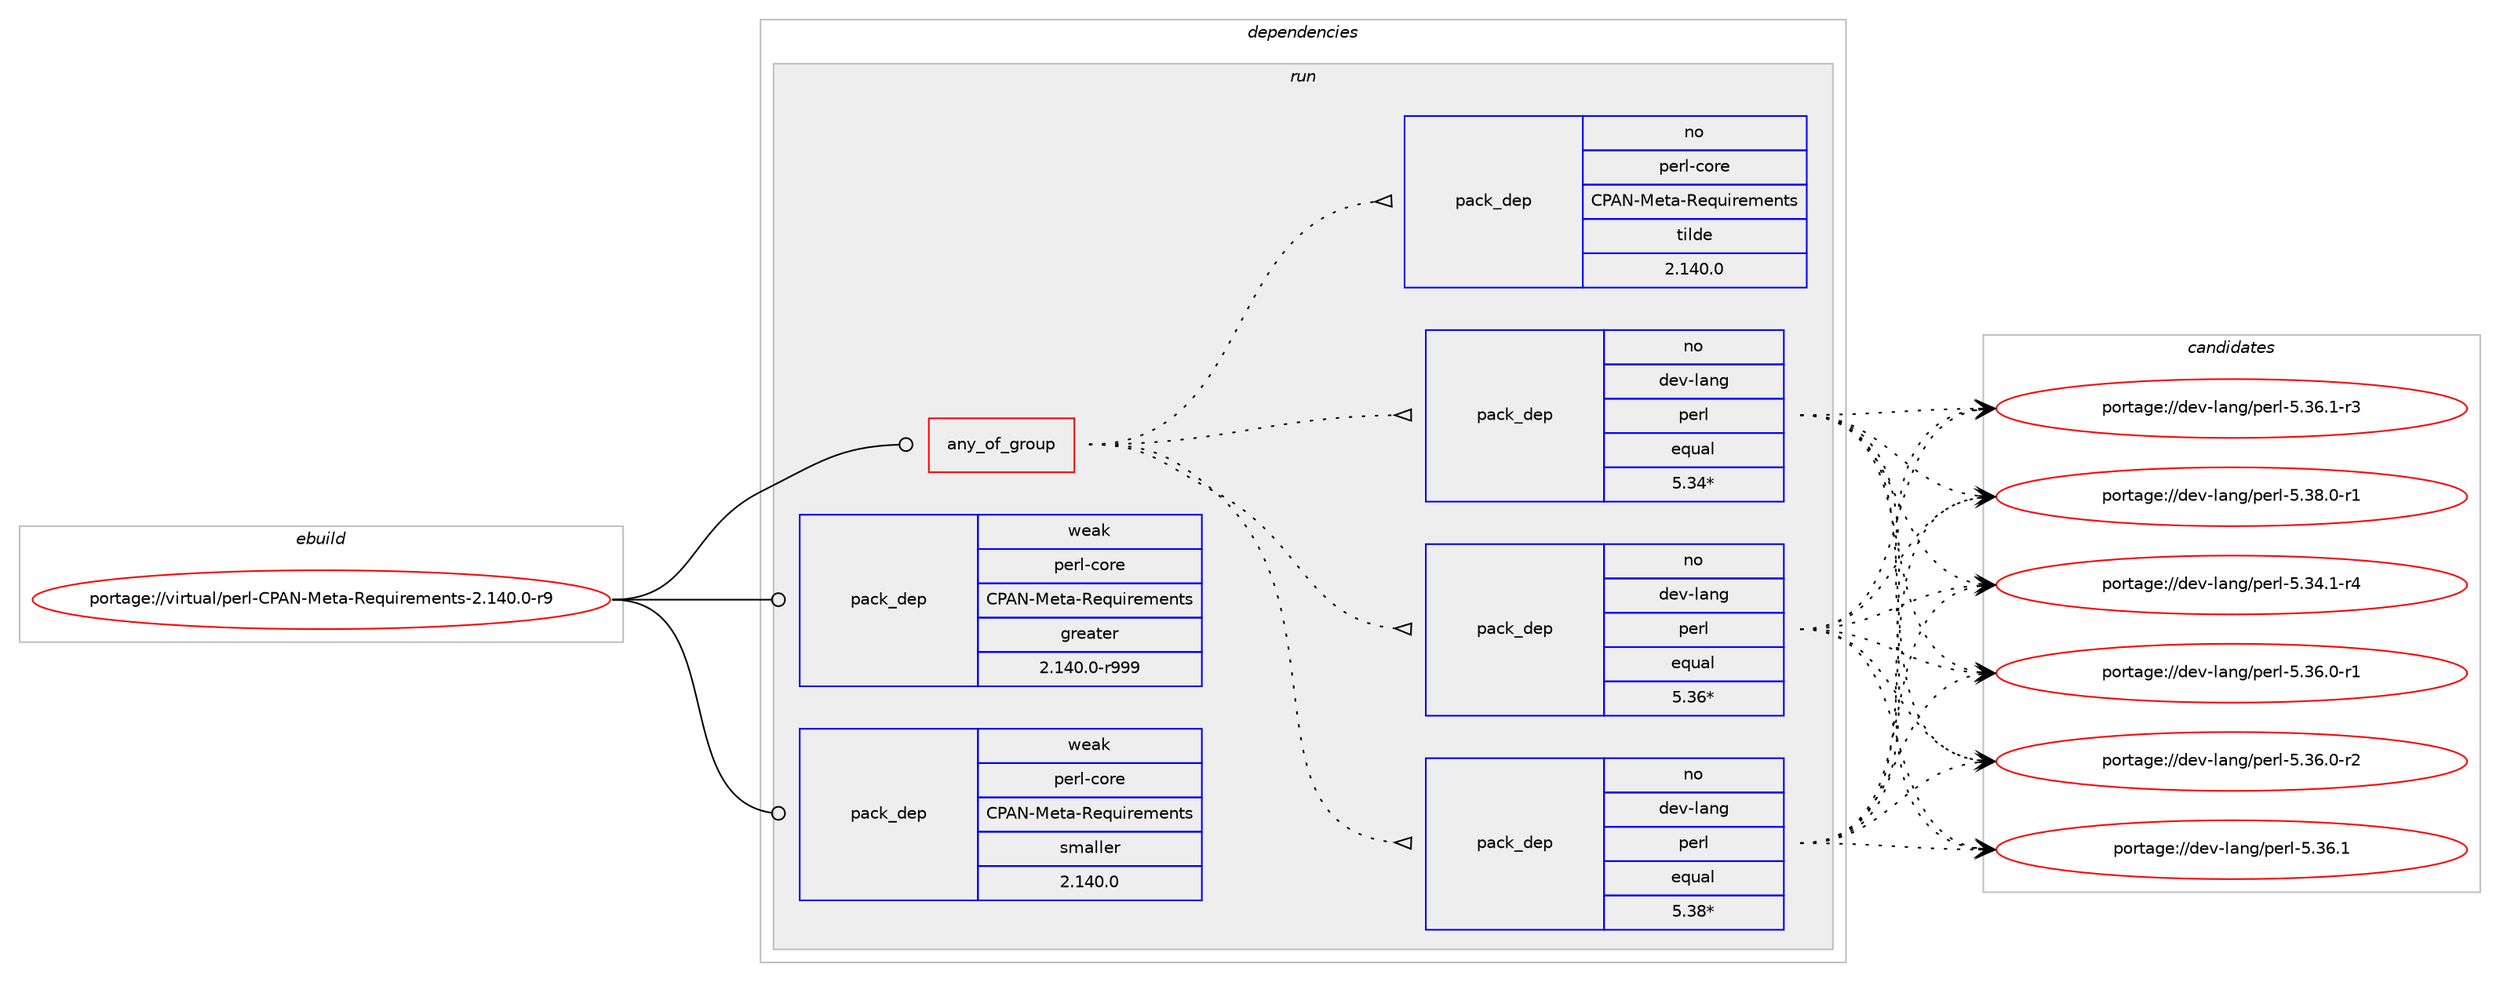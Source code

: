 digraph prolog {

# *************
# Graph options
# *************

newrank=true;
concentrate=true;
compound=true;
graph [rankdir=LR,fontname=Helvetica,fontsize=10,ranksep=1.5];#, ranksep=2.5, nodesep=0.2];
edge  [arrowhead=vee];
node  [fontname=Helvetica,fontsize=10];

# **********
# The ebuild
# **********

subgraph cluster_leftcol {
color=gray;
rank=same;
label=<<i>ebuild</i>>;
id [label="portage://virtual/perl-CPAN-Meta-Requirements-2.140.0-r9", color=red, width=4, href="../virtual/perl-CPAN-Meta-Requirements-2.140.0-r9.svg"];
}

# ****************
# The dependencies
# ****************

subgraph cluster_midcol {
color=gray;
label=<<i>dependencies</i>>;
subgraph cluster_compile {
fillcolor="#eeeeee";
style=filled;
label=<<i>compile</i>>;
}
subgraph cluster_compileandrun {
fillcolor="#eeeeee";
style=filled;
label=<<i>compile and run</i>>;
}
subgraph cluster_run {
fillcolor="#eeeeee";
style=filled;
label=<<i>run</i>>;
subgraph any39 {
dependency2215 [label=<<TABLE BORDER="0" CELLBORDER="1" CELLSPACING="0" CELLPADDING="4"><TR><TD CELLPADDING="10">any_of_group</TD></TR></TABLE>>, shape=none, color=red];subgraph pack998 {
dependency2216 [label=<<TABLE BORDER="0" CELLBORDER="1" CELLSPACING="0" CELLPADDING="4" WIDTH="220"><TR><TD ROWSPAN="6" CELLPADDING="30">pack_dep</TD></TR><TR><TD WIDTH="110">no</TD></TR><TR><TD>dev-lang</TD></TR><TR><TD>perl</TD></TR><TR><TD>equal</TD></TR><TR><TD>5.38*</TD></TR></TABLE>>, shape=none, color=blue];
}
dependency2215:e -> dependency2216:w [weight=20,style="dotted",arrowhead="oinv"];
subgraph pack999 {
dependency2217 [label=<<TABLE BORDER="0" CELLBORDER="1" CELLSPACING="0" CELLPADDING="4" WIDTH="220"><TR><TD ROWSPAN="6" CELLPADDING="30">pack_dep</TD></TR><TR><TD WIDTH="110">no</TD></TR><TR><TD>dev-lang</TD></TR><TR><TD>perl</TD></TR><TR><TD>equal</TD></TR><TR><TD>5.36*</TD></TR></TABLE>>, shape=none, color=blue];
}
dependency2215:e -> dependency2217:w [weight=20,style="dotted",arrowhead="oinv"];
subgraph pack1000 {
dependency2218 [label=<<TABLE BORDER="0" CELLBORDER="1" CELLSPACING="0" CELLPADDING="4" WIDTH="220"><TR><TD ROWSPAN="6" CELLPADDING="30">pack_dep</TD></TR><TR><TD WIDTH="110">no</TD></TR><TR><TD>dev-lang</TD></TR><TR><TD>perl</TD></TR><TR><TD>equal</TD></TR><TR><TD>5.34*</TD></TR></TABLE>>, shape=none, color=blue];
}
dependency2215:e -> dependency2218:w [weight=20,style="dotted",arrowhead="oinv"];
subgraph pack1001 {
dependency2219 [label=<<TABLE BORDER="0" CELLBORDER="1" CELLSPACING="0" CELLPADDING="4" WIDTH="220"><TR><TD ROWSPAN="6" CELLPADDING="30">pack_dep</TD></TR><TR><TD WIDTH="110">no</TD></TR><TR><TD>perl-core</TD></TR><TR><TD>CPAN-Meta-Requirements</TD></TR><TR><TD>tilde</TD></TR><TR><TD>2.140.0</TD></TR></TABLE>>, shape=none, color=blue];
}
dependency2215:e -> dependency2219:w [weight=20,style="dotted",arrowhead="oinv"];
}
id:e -> dependency2215:w [weight=20,style="solid",arrowhead="odot"];
# *** BEGIN UNKNOWN DEPENDENCY TYPE (TODO) ***
# id -> package_dependency(portage://virtual/perl-CPAN-Meta-Requirements-2.140.0-r9,run,no,dev-lang,perl,none,[,,],any_same_slot,[])
# *** END UNKNOWN DEPENDENCY TYPE (TODO) ***

subgraph pack1002 {
dependency2220 [label=<<TABLE BORDER="0" CELLBORDER="1" CELLSPACING="0" CELLPADDING="4" WIDTH="220"><TR><TD ROWSPAN="6" CELLPADDING="30">pack_dep</TD></TR><TR><TD WIDTH="110">weak</TD></TR><TR><TD>perl-core</TD></TR><TR><TD>CPAN-Meta-Requirements</TD></TR><TR><TD>greater</TD></TR><TR><TD>2.140.0-r999</TD></TR></TABLE>>, shape=none, color=blue];
}
id:e -> dependency2220:w [weight=20,style="solid",arrowhead="odot"];
subgraph pack1003 {
dependency2221 [label=<<TABLE BORDER="0" CELLBORDER="1" CELLSPACING="0" CELLPADDING="4" WIDTH="220"><TR><TD ROWSPAN="6" CELLPADDING="30">pack_dep</TD></TR><TR><TD WIDTH="110">weak</TD></TR><TR><TD>perl-core</TD></TR><TR><TD>CPAN-Meta-Requirements</TD></TR><TR><TD>smaller</TD></TR><TR><TD>2.140.0</TD></TR></TABLE>>, shape=none, color=blue];
}
id:e -> dependency2221:w [weight=20,style="solid",arrowhead="odot"];
}
}

# **************
# The candidates
# **************

subgraph cluster_choices {
rank=same;
color=gray;
label=<<i>candidates</i>>;

subgraph choice998 {
color=black;
nodesep=1;
choice100101118451089711010347112101114108455346515246494511452 [label="portage://dev-lang/perl-5.34.1-r4", color=red, width=4,href="../dev-lang/perl-5.34.1-r4.svg"];
choice100101118451089711010347112101114108455346515446484511449 [label="portage://dev-lang/perl-5.36.0-r1", color=red, width=4,href="../dev-lang/perl-5.36.0-r1.svg"];
choice100101118451089711010347112101114108455346515446484511450 [label="portage://dev-lang/perl-5.36.0-r2", color=red, width=4,href="../dev-lang/perl-5.36.0-r2.svg"];
choice10010111845108971101034711210111410845534651544649 [label="portage://dev-lang/perl-5.36.1", color=red, width=4,href="../dev-lang/perl-5.36.1.svg"];
choice100101118451089711010347112101114108455346515446494511451 [label="portage://dev-lang/perl-5.36.1-r3", color=red, width=4,href="../dev-lang/perl-5.36.1-r3.svg"];
choice100101118451089711010347112101114108455346515646484511449 [label="portage://dev-lang/perl-5.38.0-r1", color=red, width=4,href="../dev-lang/perl-5.38.0-r1.svg"];
dependency2216:e -> choice100101118451089711010347112101114108455346515246494511452:w [style=dotted,weight="100"];
dependency2216:e -> choice100101118451089711010347112101114108455346515446484511449:w [style=dotted,weight="100"];
dependency2216:e -> choice100101118451089711010347112101114108455346515446484511450:w [style=dotted,weight="100"];
dependency2216:e -> choice10010111845108971101034711210111410845534651544649:w [style=dotted,weight="100"];
dependency2216:e -> choice100101118451089711010347112101114108455346515446494511451:w [style=dotted,weight="100"];
dependency2216:e -> choice100101118451089711010347112101114108455346515646484511449:w [style=dotted,weight="100"];
}
subgraph choice999 {
color=black;
nodesep=1;
choice100101118451089711010347112101114108455346515246494511452 [label="portage://dev-lang/perl-5.34.1-r4", color=red, width=4,href="../dev-lang/perl-5.34.1-r4.svg"];
choice100101118451089711010347112101114108455346515446484511449 [label="portage://dev-lang/perl-5.36.0-r1", color=red, width=4,href="../dev-lang/perl-5.36.0-r1.svg"];
choice100101118451089711010347112101114108455346515446484511450 [label="portage://dev-lang/perl-5.36.0-r2", color=red, width=4,href="../dev-lang/perl-5.36.0-r2.svg"];
choice10010111845108971101034711210111410845534651544649 [label="portage://dev-lang/perl-5.36.1", color=red, width=4,href="../dev-lang/perl-5.36.1.svg"];
choice100101118451089711010347112101114108455346515446494511451 [label="portage://dev-lang/perl-5.36.1-r3", color=red, width=4,href="../dev-lang/perl-5.36.1-r3.svg"];
choice100101118451089711010347112101114108455346515646484511449 [label="portage://dev-lang/perl-5.38.0-r1", color=red, width=4,href="../dev-lang/perl-5.38.0-r1.svg"];
dependency2217:e -> choice100101118451089711010347112101114108455346515246494511452:w [style=dotted,weight="100"];
dependency2217:e -> choice100101118451089711010347112101114108455346515446484511449:w [style=dotted,weight="100"];
dependency2217:e -> choice100101118451089711010347112101114108455346515446484511450:w [style=dotted,weight="100"];
dependency2217:e -> choice10010111845108971101034711210111410845534651544649:w [style=dotted,weight="100"];
dependency2217:e -> choice100101118451089711010347112101114108455346515446494511451:w [style=dotted,weight="100"];
dependency2217:e -> choice100101118451089711010347112101114108455346515646484511449:w [style=dotted,weight="100"];
}
subgraph choice1000 {
color=black;
nodesep=1;
choice100101118451089711010347112101114108455346515246494511452 [label="portage://dev-lang/perl-5.34.1-r4", color=red, width=4,href="../dev-lang/perl-5.34.1-r4.svg"];
choice100101118451089711010347112101114108455346515446484511449 [label="portage://dev-lang/perl-5.36.0-r1", color=red, width=4,href="../dev-lang/perl-5.36.0-r1.svg"];
choice100101118451089711010347112101114108455346515446484511450 [label="portage://dev-lang/perl-5.36.0-r2", color=red, width=4,href="../dev-lang/perl-5.36.0-r2.svg"];
choice10010111845108971101034711210111410845534651544649 [label="portage://dev-lang/perl-5.36.1", color=red, width=4,href="../dev-lang/perl-5.36.1.svg"];
choice100101118451089711010347112101114108455346515446494511451 [label="portage://dev-lang/perl-5.36.1-r3", color=red, width=4,href="../dev-lang/perl-5.36.1-r3.svg"];
choice100101118451089711010347112101114108455346515646484511449 [label="portage://dev-lang/perl-5.38.0-r1", color=red, width=4,href="../dev-lang/perl-5.38.0-r1.svg"];
dependency2218:e -> choice100101118451089711010347112101114108455346515246494511452:w [style=dotted,weight="100"];
dependency2218:e -> choice100101118451089711010347112101114108455346515446484511449:w [style=dotted,weight="100"];
dependency2218:e -> choice100101118451089711010347112101114108455346515446484511450:w [style=dotted,weight="100"];
dependency2218:e -> choice10010111845108971101034711210111410845534651544649:w [style=dotted,weight="100"];
dependency2218:e -> choice100101118451089711010347112101114108455346515446494511451:w [style=dotted,weight="100"];
dependency2218:e -> choice100101118451089711010347112101114108455346515646484511449:w [style=dotted,weight="100"];
}
subgraph choice1001 {
color=black;
nodesep=1;
}
subgraph choice1002 {
color=black;
nodesep=1;
}
subgraph choice1003 {
color=black;
nodesep=1;
}
}

}
